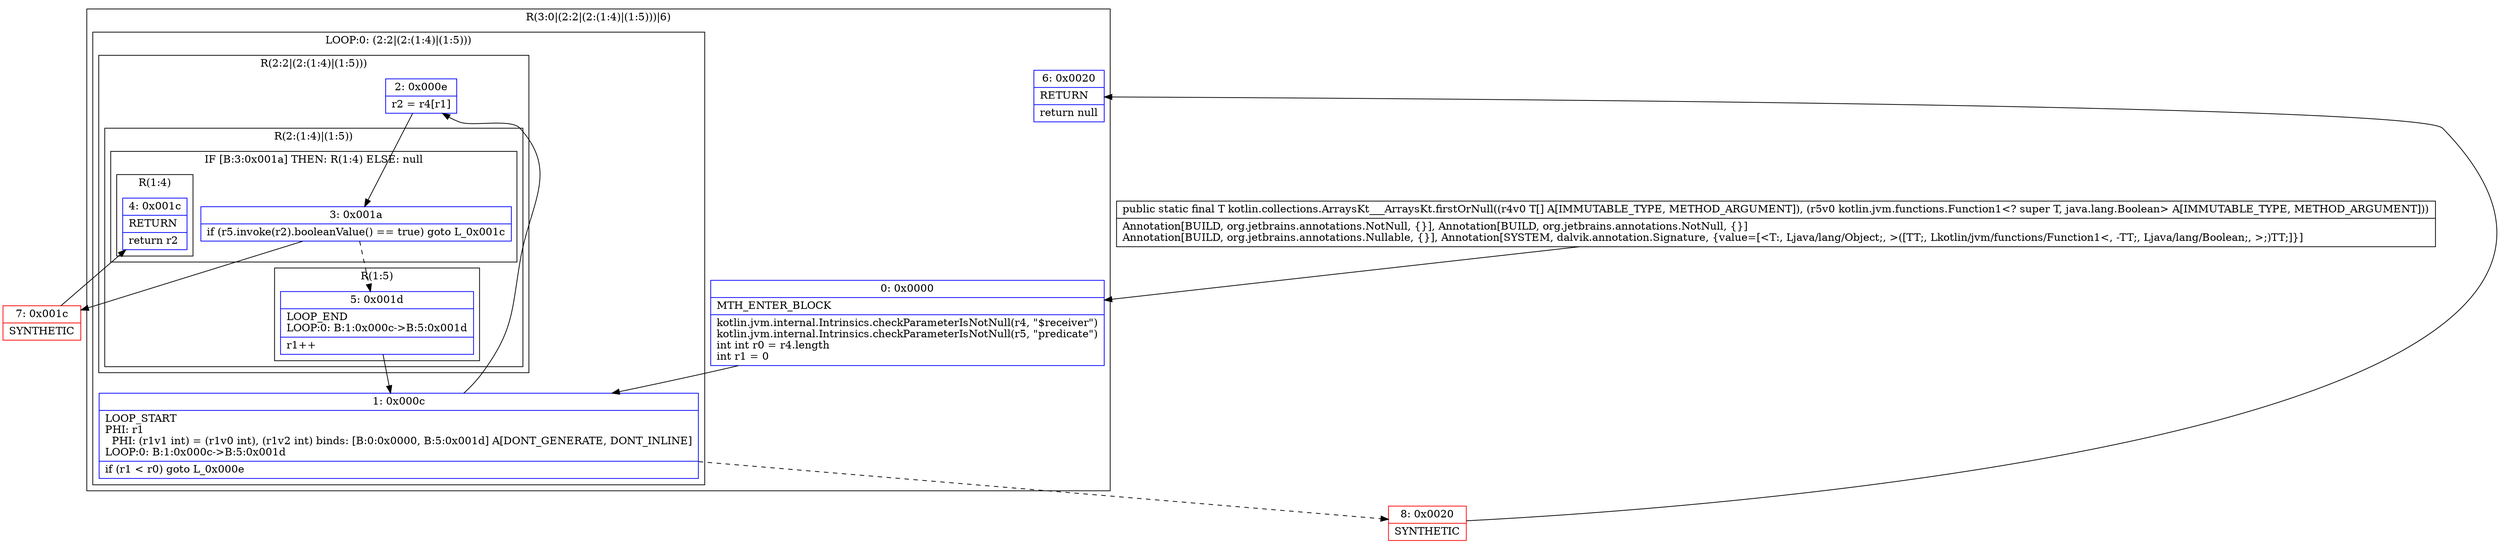 digraph "CFG forkotlin.collections.ArraysKt___ArraysKt.firstOrNull([Ljava\/lang\/Object;Lkotlin\/jvm\/functions\/Function1;)Ljava\/lang\/Object;" {
subgraph cluster_Region_1832414766 {
label = "R(3:0|(2:2|(2:(1:4)|(1:5)))|6)";
node [shape=record,color=blue];
Node_0 [shape=record,label="{0\:\ 0x0000|MTH_ENTER_BLOCK\l|kotlin.jvm.internal.Intrinsics.checkParameterIsNotNull(r4, \"$receiver\")\lkotlin.jvm.internal.Intrinsics.checkParameterIsNotNull(r5, \"predicate\")\lint int r0 = r4.length\lint r1 = 0\l}"];
subgraph cluster_LoopRegion_1484239016 {
label = "LOOP:0: (2:2|(2:(1:4)|(1:5)))";
node [shape=record,color=blue];
Node_1 [shape=record,label="{1\:\ 0x000c|LOOP_START\lPHI: r1 \l  PHI: (r1v1 int) = (r1v0 int), (r1v2 int) binds: [B:0:0x0000, B:5:0x001d] A[DONT_GENERATE, DONT_INLINE]\lLOOP:0: B:1:0x000c\-\>B:5:0x001d\l|if (r1 \< r0) goto L_0x000e\l}"];
subgraph cluster_Region_263714422 {
label = "R(2:2|(2:(1:4)|(1:5)))";
node [shape=record,color=blue];
Node_2 [shape=record,label="{2\:\ 0x000e|r2 = r4[r1]\l}"];
subgraph cluster_Region_548689202 {
label = "R(2:(1:4)|(1:5))";
node [shape=record,color=blue];
subgraph cluster_IfRegion_1964711487 {
label = "IF [B:3:0x001a] THEN: R(1:4) ELSE: null";
node [shape=record,color=blue];
Node_3 [shape=record,label="{3\:\ 0x001a|if (r5.invoke(r2).booleanValue() == true) goto L_0x001c\l}"];
subgraph cluster_Region_1344902698 {
label = "R(1:4)";
node [shape=record,color=blue];
Node_4 [shape=record,label="{4\:\ 0x001c|RETURN\l|return r2\l}"];
}
}
subgraph cluster_Region_341665898 {
label = "R(1:5)";
node [shape=record,color=blue];
Node_5 [shape=record,label="{5\:\ 0x001d|LOOP_END\lLOOP:0: B:1:0x000c\-\>B:5:0x001d\l|r1++\l}"];
}
}
}
}
Node_6 [shape=record,label="{6\:\ 0x0020|RETURN\l|return null\l}"];
}
Node_7 [shape=record,color=red,label="{7\:\ 0x001c|SYNTHETIC\l}"];
Node_8 [shape=record,color=red,label="{8\:\ 0x0020|SYNTHETIC\l}"];
MethodNode[shape=record,label="{public static final T kotlin.collections.ArraysKt___ArraysKt.firstOrNull((r4v0 T[] A[IMMUTABLE_TYPE, METHOD_ARGUMENT]), (r5v0 kotlin.jvm.functions.Function1\<? super T, java.lang.Boolean\> A[IMMUTABLE_TYPE, METHOD_ARGUMENT]))  | Annotation[BUILD, org.jetbrains.annotations.NotNull, \{\}], Annotation[BUILD, org.jetbrains.annotations.NotNull, \{\}]\lAnnotation[BUILD, org.jetbrains.annotations.Nullable, \{\}], Annotation[SYSTEM, dalvik.annotation.Signature, \{value=[\<T:, Ljava\/lang\/Object;, \>([TT;, Lkotlin\/jvm\/functions\/Function1\<, \-TT;, Ljava\/lang\/Boolean;, \>;)TT;]\}]\l}"];
MethodNode -> Node_0;
Node_0 -> Node_1;
Node_1 -> Node_2;
Node_1 -> Node_8[style=dashed];
Node_2 -> Node_3;
Node_3 -> Node_5[style=dashed];
Node_3 -> Node_7;
Node_5 -> Node_1;
Node_7 -> Node_4;
Node_8 -> Node_6;
}

